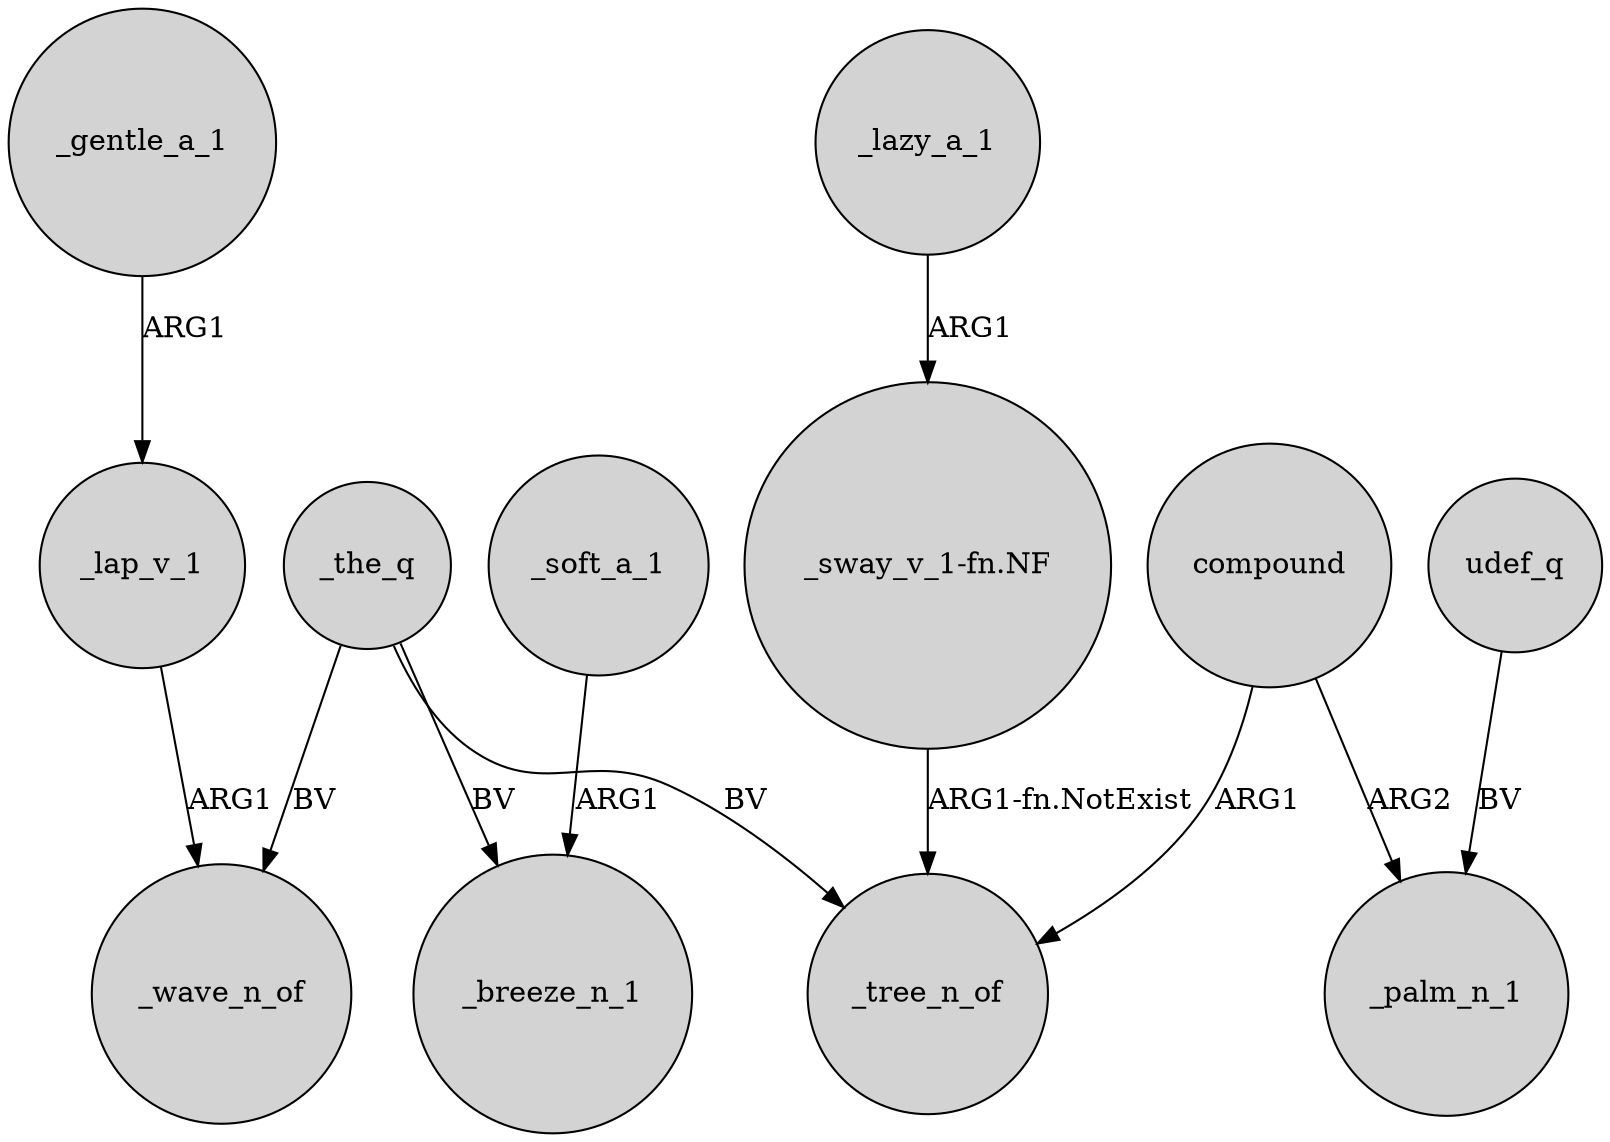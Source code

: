 digraph {
	node [shape=circle style=filled]
	_the_q -> _wave_n_of [label=BV]
	_lap_v_1 -> _wave_n_of [label=ARG1]
	compound -> _tree_n_of [label=ARG1]
	udef_q -> _palm_n_1 [label=BV]
	_gentle_a_1 -> _lap_v_1 [label=ARG1]
	"_sway_v_1-fn.NF" -> _tree_n_of [label="ARG1-fn.NotExist"]
	_the_q -> _breeze_n_1 [label=BV]
	_soft_a_1 -> _breeze_n_1 [label=ARG1]
	compound -> _palm_n_1 [label=ARG2]
	_lazy_a_1 -> "_sway_v_1-fn.NF" [label=ARG1]
	_the_q -> _tree_n_of [label=BV]
}

